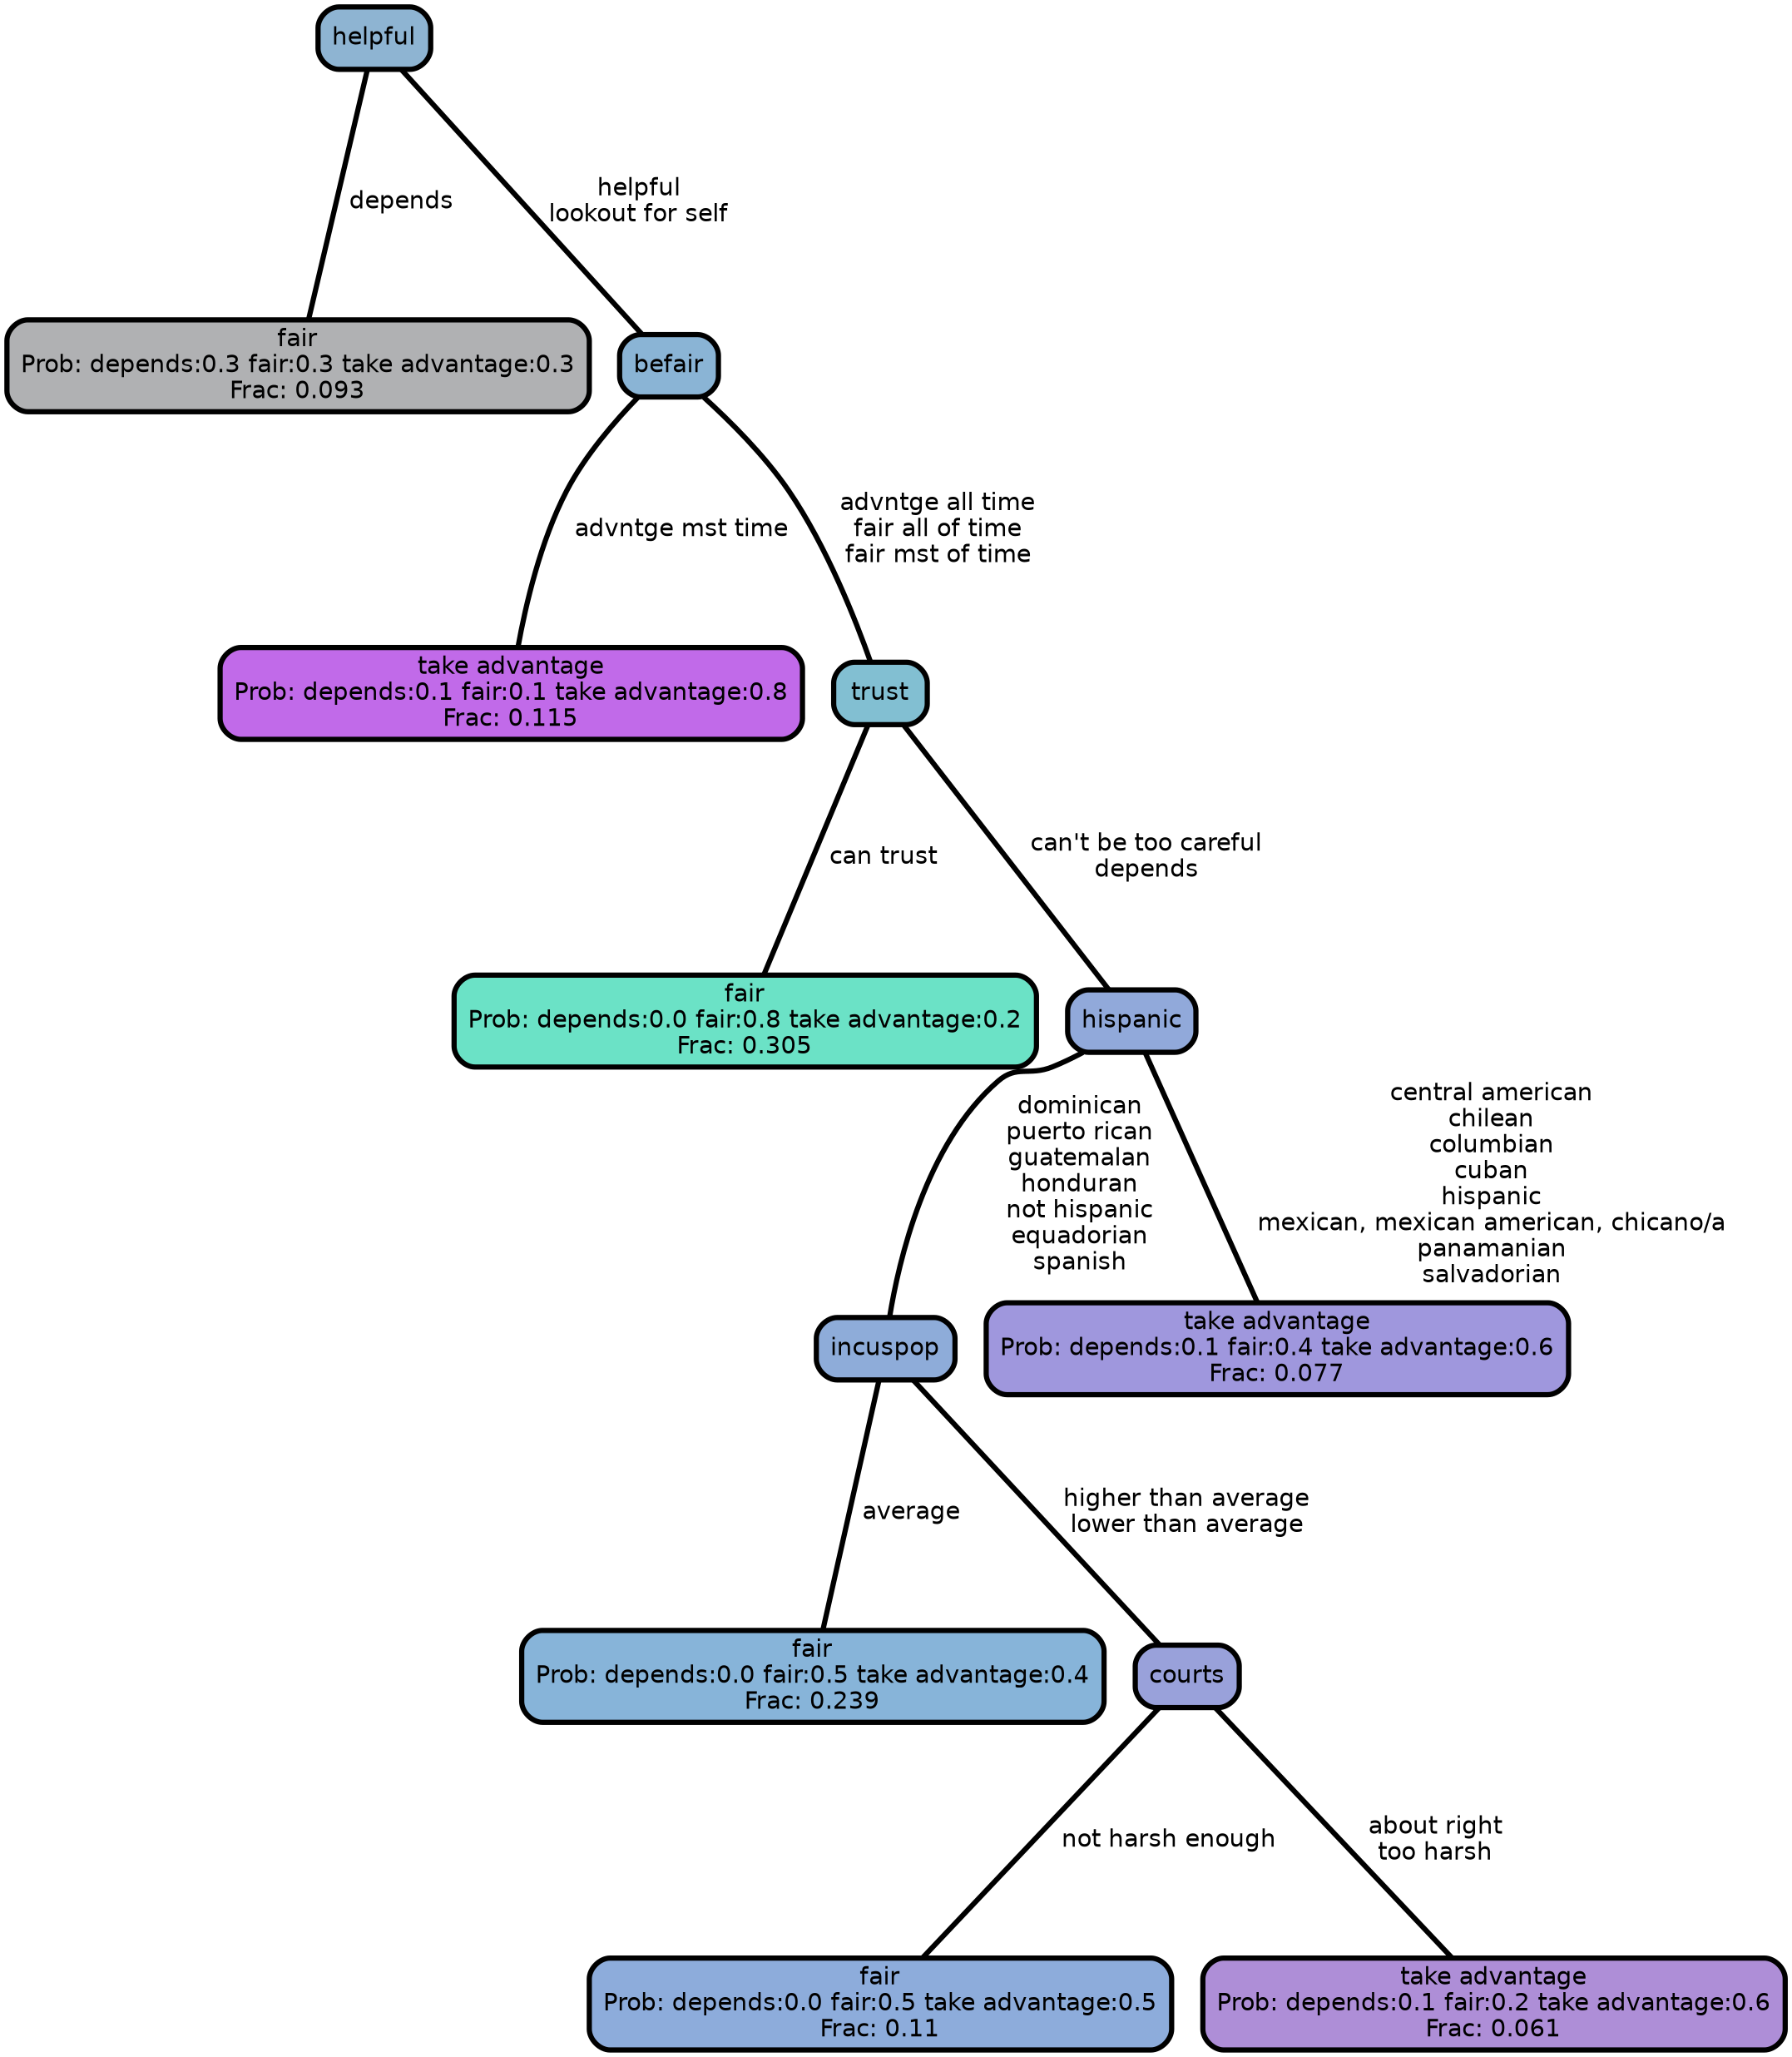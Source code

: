 graph Tree {
node [shape=box, style="filled, rounded",color="black",penwidth="3",fontcolor="black",                 fontname=helvetica] ;
graph [ranksep="0 equally", splines=straight,                 bgcolor=transparent, dpi=200] ;
edge [fontname=helvetica, color=black] ;
0 [label="fair
Prob: depends:0.3 fair:0.3 take advantage:0.3
Frac: 0.093", fillcolor="#b0b1b3"] ;
1 [label="helpful", fillcolor="#8eb4d2"] ;
2 [label="take advantage
Prob: depends:0.1 fair:0.1 take advantage:0.8
Frac: 0.115", fillcolor="#c16ae9"] ;
3 [label="befair", fillcolor="#8ab4d5"] ;
4 [label="fair
Prob: depends:0.0 fair:0.8 take advantage:0.2
Frac: 0.305", fillcolor="#6be2c6"] ;
5 [label="trust", fillcolor="#82bfd2"] ;
6 [label="fair
Prob: depends:0.0 fair:0.5 take advantage:0.4
Frac: 0.239", fillcolor="#87b4d9"] ;
7 [label="incuspop", fillcolor="#8eacd9"] ;
8 [label="fair
Prob: depends:0.0 fair:0.5 take advantage:0.5
Frac: 0.11", fillcolor="#8dacdb"] ;
9 [label="courts", fillcolor="#99a1da"] ;
10 [label="take advantage
Prob: depends:0.1 fair:0.2 take advantage:0.6
Frac: 0.061", fillcolor="#ae8ed7"] ;
11 [label="hispanic", fillcolor="#91a9da"] ;
12 [label="take advantage
Prob: depends:0.1 fair:0.4 take advantage:0.6
Frac: 0.077", fillcolor="#9f97dd"] ;
1 -- 0 [label=" depends",penwidth=3] ;
1 -- 3 [label=" helpful\n lookout for self",penwidth=3] ;
3 -- 2 [label=" advntge mst time",penwidth=3] ;
3 -- 5 [label=" advntge all time\n fair all of time\n fair mst of time",penwidth=3] ;
5 -- 4 [label=" can trust",penwidth=3] ;
5 -- 11 [label=" can't be too careful\n depends",penwidth=3] ;
7 -- 6 [label=" average",penwidth=3] ;
7 -- 9 [label=" higher than average\n lower than average",penwidth=3] ;
9 -- 8 [label=" not harsh enough",penwidth=3] ;
9 -- 10 [label=" about right\n too harsh",penwidth=3] ;
11 -- 7 [label=" dominican\n puerto rican\n guatemalan\n honduran\n not hispanic\n equadorian\n spanish",penwidth=3] ;
11 -- 12 [label=" central american\n chilean\n columbian\n cuban\n hispanic\n mexican, mexican american, chicano/a\n panamanian\n salvadorian",penwidth=3] ;
{rank = same;}}
